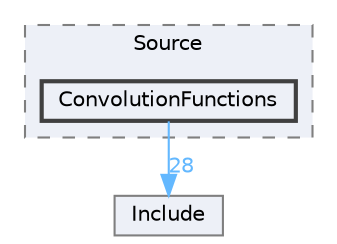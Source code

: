 digraph "Arduino/GetStartedWithMachineLearningOnArduino/tflite-micro-arduino-examples-main/src/third_party/cmsis_nn/Source/ConvolutionFunctions"
{
 // LATEX_PDF_SIZE
  bgcolor="transparent";
  edge [fontname=Helvetica,fontsize=10,labelfontname=Helvetica,labelfontsize=10];
  node [fontname=Helvetica,fontsize=10,shape=box,height=0.2,width=0.4];
  compound=true
  subgraph clusterdir_3f3bc32bb09c71fe7748f5d361525a5c {
    graph [ bgcolor="#edf0f7", pencolor="grey50", label="Source", fontname=Helvetica,fontsize=10 style="filled,dashed", URL="dir_3f3bc32bb09c71fe7748f5d361525a5c.html",tooltip=""]
  dir_edb2eb690e67f2773e5cc3941cf7636b [label="ConvolutionFunctions", fillcolor="#edf0f7", color="grey25", style="filled,bold", URL="dir_edb2eb690e67f2773e5cc3941cf7636b.html",tooltip=""];
  }
  dir_1a4997e63d356e45cdc4e66c4ea7b18a [label="Include", fillcolor="#edf0f7", color="grey50", style="filled", URL="dir_1a4997e63d356e45cdc4e66c4ea7b18a.html",tooltip=""];
  dir_edb2eb690e67f2773e5cc3941cf7636b->dir_1a4997e63d356e45cdc4e66c4ea7b18a [headlabel="28", labeldistance=1.5 headhref="dir_000066_000136.html" href="dir_000066_000136.html" color="steelblue1" fontcolor="steelblue1"];
}
